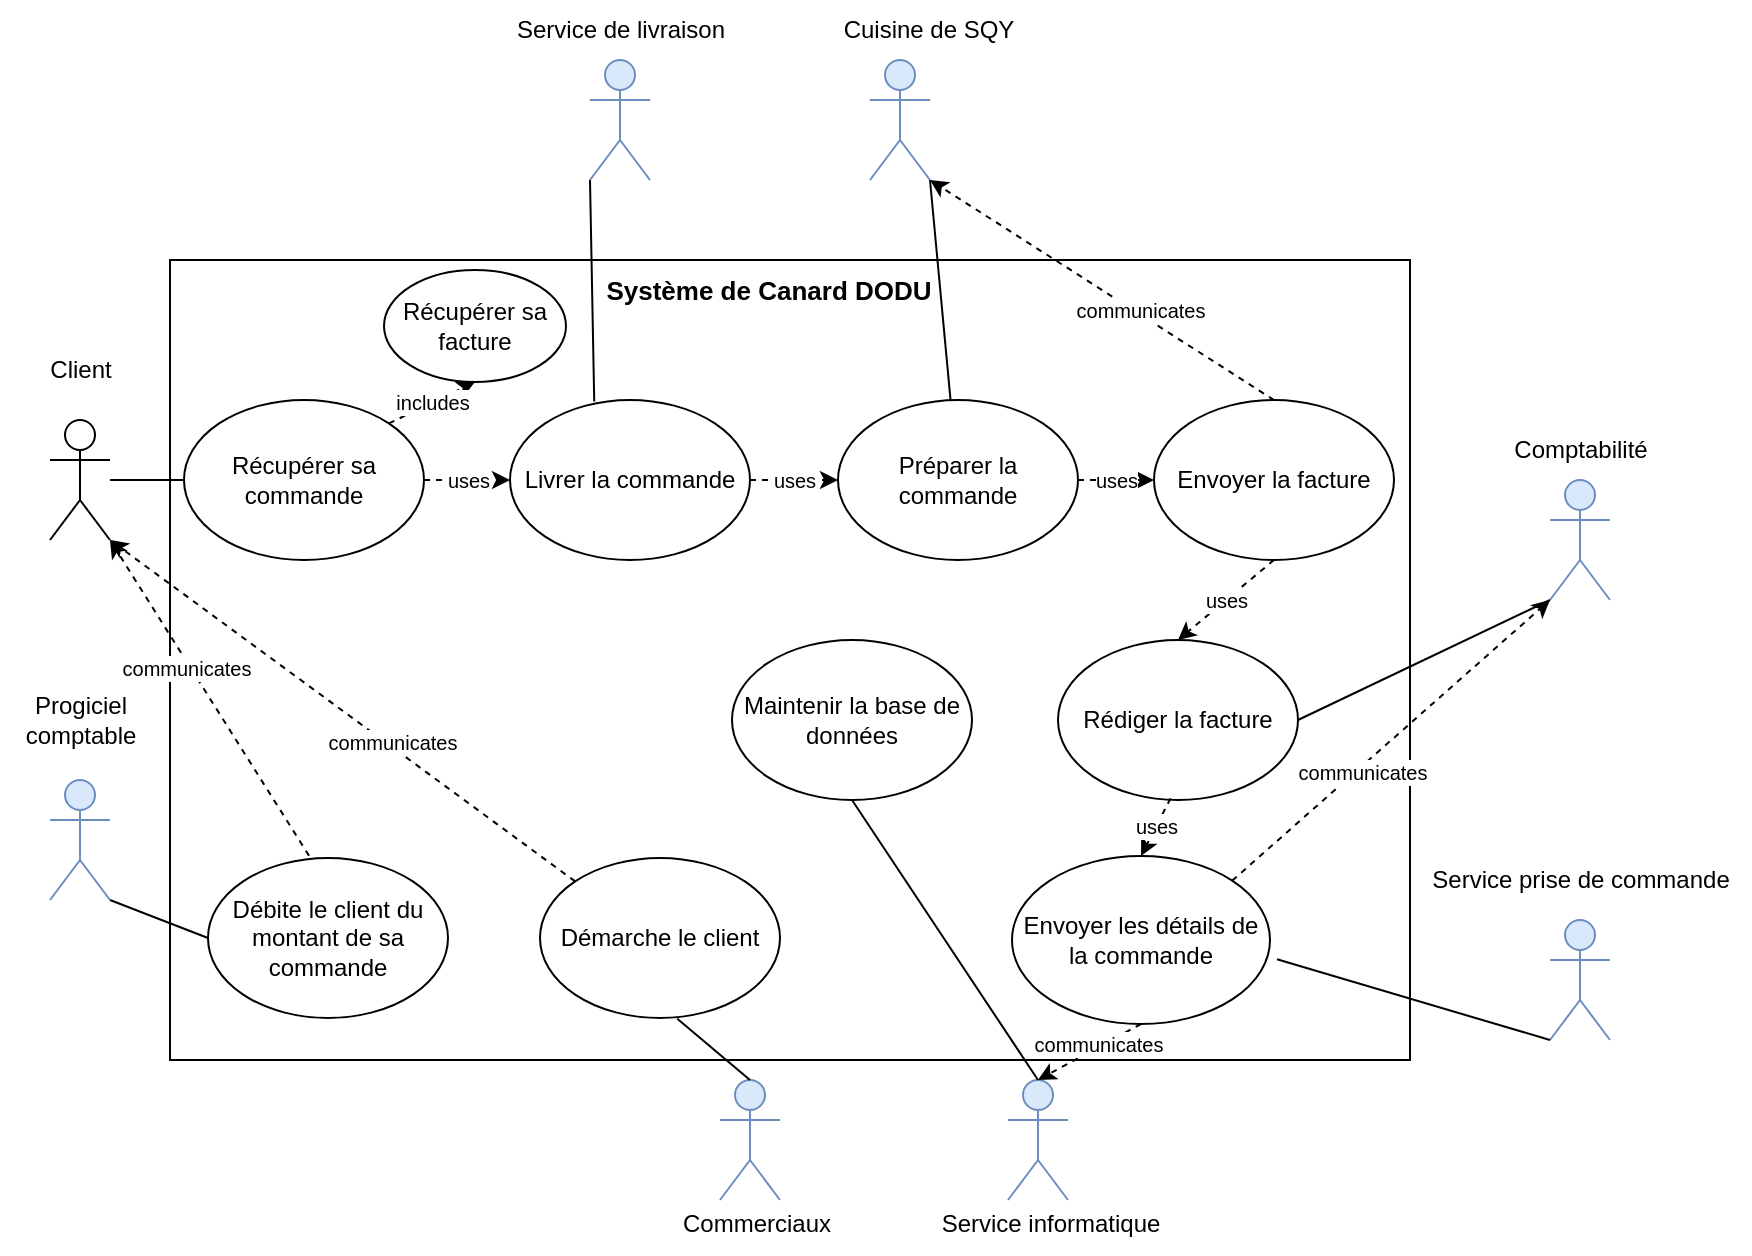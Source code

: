 <mxfile version="21.1.1" type="github">
  <diagram name="Page-1" id="GUmuV8_d1roc_fKv_fhv">
    <mxGraphModel dx="1187" dy="638" grid="0" gridSize="11" guides="1" tooltips="1" connect="1" arrows="1" fold="1" page="1" pageScale="1" pageWidth="1169" pageHeight="1654" math="0" shadow="0">
      <root>
        <mxCell id="0" />
        <mxCell id="1" parent="0" />
        <mxCell id="YfCknLSfjdIPLu3pgu05-3" value="" style="rounded=0;whiteSpace=wrap;html=1;" parent="1" vertex="1">
          <mxGeometry x="210" y="160" width="620" height="400" as="geometry" />
        </mxCell>
        <mxCell id="YfCknLSfjdIPLu3pgu05-1" value="" style="shape=umlActor;verticalLabelPosition=bottom;verticalAlign=top;html=1;outlineConnect=0;" parent="1" vertex="1">
          <mxGeometry x="150" y="240" width="30" height="60" as="geometry" />
        </mxCell>
        <mxCell id="YfCknLSfjdIPLu3pgu05-12" style="edgeStyle=orthogonalEdgeStyle;orthogonalLoop=1;jettySize=auto;html=1;strokeColor=none;rounded=1;" parent="1" source="YfCknLSfjdIPLu3pgu05-5" target="YfCknLSfjdIPLu3pgu05-7" edge="1">
          <mxGeometry relative="1" as="geometry" />
        </mxCell>
        <mxCell id="po1A5LSNfM-hK7pwLFZ9-29" value="&lt;font style=&quot;font-size: 10px;&quot;&gt;uses&lt;/font&gt;" style="edgeStyle=orthogonalEdgeStyle;rounded=0;orthogonalLoop=1;jettySize=auto;html=1;exitX=1;exitY=0.5;exitDx=0;exitDy=0;entryX=0;entryY=0.5;entryDx=0;entryDy=0;dashed=1;" edge="1" parent="1" source="YfCknLSfjdIPLu3pgu05-5" target="YfCknLSfjdIPLu3pgu05-20">
          <mxGeometry relative="1" as="geometry" />
        </mxCell>
        <mxCell id="YfCknLSfjdIPLu3pgu05-5" value="Récupérer sa commande" style="ellipse;whiteSpace=wrap;html=1;" parent="1" vertex="1">
          <mxGeometry x="217" y="230" width="120" height="80" as="geometry" />
        </mxCell>
        <mxCell id="YfCknLSfjdIPLu3pgu05-11" style="edgeStyle=orthogonalEdgeStyle;rounded=0;orthogonalLoop=1;jettySize=auto;html=1;strokeColor=none;" parent="1" source="YfCknLSfjdIPLu3pgu05-7" target="YfCknLSfjdIPLu3pgu05-5" edge="1">
          <mxGeometry relative="1" as="geometry" />
        </mxCell>
        <mxCell id="YfCknLSfjdIPLu3pgu05-7" value="" style="shape=umlActor;verticalLabelPosition=bottom;verticalAlign=top;html=1;outlineConnect=0;fillColor=#dae8fc;strokeColor=#6c8ebf;" parent="1" vertex="1">
          <mxGeometry x="420" y="60" width="30" height="60" as="geometry" />
        </mxCell>
        <mxCell id="YfCknLSfjdIPLu3pgu05-19" value="" style="endArrow=none;html=1;rounded=0;entryX=0;entryY=0.5;entryDx=0;entryDy=0;" parent="1" source="YfCknLSfjdIPLu3pgu05-1" target="YfCknLSfjdIPLu3pgu05-5" edge="1">
          <mxGeometry width="50" height="50" relative="1" as="geometry">
            <mxPoint x="500" y="340" as="sourcePoint" />
            <mxPoint x="550" y="290" as="targetPoint" />
          </mxGeometry>
        </mxCell>
        <mxCell id="po1A5LSNfM-hK7pwLFZ9-5" value="&lt;font style=&quot;font-size: 10px;&quot;&gt;uses&lt;/font&gt;" style="edgeStyle=orthogonalEdgeStyle;rounded=0;orthogonalLoop=1;jettySize=auto;html=1;exitX=1;exitY=0.5;exitDx=0;exitDy=0;dashed=1;" edge="1" parent="1" source="YfCknLSfjdIPLu3pgu05-20" target="YfCknLSfjdIPLu3pgu05-31">
          <mxGeometry relative="1" as="geometry" />
        </mxCell>
        <mxCell id="YfCknLSfjdIPLu3pgu05-20" value="Livrer la commande" style="ellipse;whiteSpace=wrap;html=1;" parent="1" vertex="1">
          <mxGeometry x="380" y="230" width="120" height="80" as="geometry" />
        </mxCell>
        <mxCell id="YfCknLSfjdIPLu3pgu05-29" value="" style="shape=umlActor;verticalLabelPosition=bottom;verticalAlign=top;html=1;outlineConnect=0;fillColor=#dae8fc;strokeColor=#6c8ebf;" parent="1" vertex="1">
          <mxGeometry x="560" y="60" width="30" height="60" as="geometry" />
        </mxCell>
        <mxCell id="YfCknLSfjdIPLu3pgu05-36" value="&lt;blockquote style=&quot;margin: 0 0 0 40px; border: none; padding: 0px;&quot;&gt;&lt;div style=&quot;&quot;&gt;&lt;br&gt;&lt;/div&gt;&lt;/blockquote&gt;" style="shape=umlActor;verticalLabelPosition=bottom;verticalAlign=top;html=1;outlineConnect=0;fillColor=#dae8fc;strokeColor=#6c8ebf;align=center;" parent="1" vertex="1">
          <mxGeometry x="900" y="270" width="30" height="60" as="geometry" />
        </mxCell>
        <mxCell id="YfCknLSfjdIPLu3pgu05-38" value="" style="endArrow=none;html=1;rounded=0;entryX=0.351;entryY=0.009;entryDx=0;entryDy=0;entryPerimeter=0;textOpacity=50;exitX=0;exitY=1;exitDx=0;exitDy=0;exitPerimeter=0;" parent="1" source="YfCknLSfjdIPLu3pgu05-7" target="YfCknLSfjdIPLu3pgu05-20" edge="1">
          <mxGeometry width="50" height="50" relative="1" as="geometry">
            <mxPoint x="500" y="400" as="sourcePoint" />
            <mxPoint x="500" y="240" as="targetPoint" />
          </mxGeometry>
        </mxCell>
        <mxCell id="YfCknLSfjdIPLu3pgu05-39" value="" style="endArrow=none;html=1;rounded=0;textOpacity=50;exitX=1;exitY=1;exitDx=0;exitDy=0;exitPerimeter=0;" parent="1" source="YfCknLSfjdIPLu3pgu05-29" target="YfCknLSfjdIPLu3pgu05-31" edge="1">
          <mxGeometry width="50" height="50" relative="1" as="geometry">
            <mxPoint x="650" y="120" as="sourcePoint" />
            <mxPoint x="716" y="235" as="targetPoint" />
          </mxGeometry>
        </mxCell>
        <mxCell id="YfCknLSfjdIPLu3pgu05-41" value="Rédiger la facture" style="ellipse;whiteSpace=wrap;html=1;" parent="1" vertex="1">
          <mxGeometry x="654" y="350" width="120" height="80" as="geometry" />
        </mxCell>
        <mxCell id="YfCknLSfjdIPLu3pgu05-47" value="" style="endArrow=none;html=1;rounded=0;entryX=1;entryY=0.5;entryDx=0;entryDy=0;exitX=0;exitY=1;exitDx=0;exitDy=0;exitPerimeter=0;" parent="1" source="YfCknLSfjdIPLu3pgu05-36" target="YfCknLSfjdIPLu3pgu05-41" edge="1">
          <mxGeometry width="50" height="50" relative="1" as="geometry">
            <mxPoint x="500" y="310" as="sourcePoint" />
            <mxPoint x="550" y="260" as="targetPoint" />
          </mxGeometry>
        </mxCell>
        <mxCell id="YfCknLSfjdIPLu3pgu05-48" value="Service de livraison" style="text;html=1;align=center;verticalAlign=middle;resizable=0;points=[];autosize=1;strokeColor=none;fillColor=none;" parent="1" vertex="1">
          <mxGeometry x="370" y="30" width="130" height="30" as="geometry" />
        </mxCell>
        <mxCell id="YfCknLSfjdIPLu3pgu05-49" value="Client" style="text;html=1;align=center;verticalAlign=middle;resizable=0;points=[];autosize=1;strokeColor=none;fillColor=none;" parent="1" vertex="1">
          <mxGeometry x="140" y="200" width="50" height="30" as="geometry" />
        </mxCell>
        <mxCell id="YfCknLSfjdIPLu3pgu05-50" value="Cuisine de SQY" style="text;html=1;align=center;verticalAlign=middle;resizable=0;points=[];autosize=1;strokeColor=none;fillColor=none;" parent="1" vertex="1">
          <mxGeometry x="534" y="30" width="110" height="30" as="geometry" />
        </mxCell>
        <mxCell id="YfCknLSfjdIPLu3pgu05-51" value="Comptabilité" style="text;html=1;align=center;verticalAlign=middle;resizable=0;points=[];autosize=1;strokeColor=none;fillColor=none;" parent="1" vertex="1">
          <mxGeometry x="870" y="240" width="90" height="30" as="geometry" />
        </mxCell>
        <mxCell id="YfCknLSfjdIPLu3pgu05-53" value="Progiciel&lt;br&gt;comptable" style="text;html=1;align=center;verticalAlign=middle;resizable=0;points=[];autosize=1;strokeColor=none;fillColor=none;" parent="1" vertex="1">
          <mxGeometry x="125" y="370" width="80" height="40" as="geometry" />
        </mxCell>
        <mxCell id="YfCknLSfjdIPLu3pgu05-54" value="" style="endArrow=none;html=1;rounded=0;exitX=1;exitY=1;exitDx=0;exitDy=0;exitPerimeter=0;entryX=0;entryY=0.5;entryDx=0;entryDy=0;" parent="1" source="YfCknLSfjdIPLu3pgu05-62" target="YfCknLSfjdIPLu3pgu05-55" edge="1">
          <mxGeometry width="50" height="50" relative="1" as="geometry">
            <mxPoint x="240" y="650" as="sourcePoint" />
            <mxPoint x="550" y="260" as="targetPoint" />
          </mxGeometry>
        </mxCell>
        <mxCell id="YfCknLSfjdIPLu3pgu05-55" value="Débite le client du montant de sa commande" style="ellipse;whiteSpace=wrap;html=1;" parent="1" vertex="1">
          <mxGeometry x="229" y="459" width="120" height="80" as="geometry" />
        </mxCell>
        <mxCell id="YfCknLSfjdIPLu3pgu05-57" value="&lt;blockquote style=&quot;margin: 0 0 0 40px; border: none; padding: 0px;&quot;&gt;&lt;div style=&quot;&quot;&gt;&lt;br&gt;&lt;/div&gt;&lt;/blockquote&gt;" style="shape=umlActor;verticalLabelPosition=bottom;verticalAlign=top;html=1;outlineConnect=0;fillColor=#dae8fc;strokeColor=#6c8ebf;align=center;" parent="1" vertex="1">
          <mxGeometry x="900" y="490" width="30" height="60" as="geometry" />
        </mxCell>
        <mxCell id="YfCknLSfjdIPLu3pgu05-58" value="Envoyer les détails de la commande" style="ellipse;whiteSpace=wrap;html=1;" parent="1" vertex="1">
          <mxGeometry x="631" y="458" width="129" height="84" as="geometry" />
        </mxCell>
        <mxCell id="YfCknLSfjdIPLu3pgu05-61" value="Service prise de commande" style="text;html=1;align=center;verticalAlign=middle;resizable=0;points=[];autosize=1;strokeColor=none;fillColor=none;" parent="1" vertex="1">
          <mxGeometry x="830" y="455" width="170" height="30" as="geometry" />
        </mxCell>
        <mxCell id="YfCknLSfjdIPLu3pgu05-62" value="&lt;blockquote style=&quot;margin: 0 0 0 40px; border: none; padding: 0px;&quot;&gt;&lt;div style=&quot;&quot;&gt;&lt;br&gt;&lt;/div&gt;&lt;/blockquote&gt;" style="shape=umlActor;verticalLabelPosition=bottom;verticalAlign=top;html=1;outlineConnect=0;fillColor=#dae8fc;strokeColor=#6c8ebf;align=center;" parent="1" vertex="1">
          <mxGeometry x="150" y="420" width="30" height="60" as="geometry" />
        </mxCell>
        <mxCell id="YfCknLSfjdIPLu3pgu05-65" value="" style="endArrow=none;html=1;rounded=0;entryX=1.027;entryY=0.615;entryDx=0;entryDy=0;entryPerimeter=0;exitX=0;exitY=1;exitDx=0;exitDy=0;exitPerimeter=0;" parent="1" source="YfCknLSfjdIPLu3pgu05-57" target="YfCknLSfjdIPLu3pgu05-58" edge="1">
          <mxGeometry width="50" height="50" relative="1" as="geometry">
            <mxPoint x="500" y="430" as="sourcePoint" />
            <mxPoint x="550" y="380" as="targetPoint" />
          </mxGeometry>
        </mxCell>
        <mxCell id="YfCknLSfjdIPLu3pgu05-67" value="&lt;blockquote style=&quot;margin: 0 0 0 40px; border: none; padding: 0px;&quot;&gt;&lt;div style=&quot;&quot;&gt;&lt;br&gt;&lt;/div&gt;&lt;/blockquote&gt;" style="shape=umlActor;verticalLabelPosition=bottom;verticalAlign=top;html=1;outlineConnect=0;fillColor=#dae8fc;strokeColor=#6c8ebf;align=center;" parent="1" vertex="1">
          <mxGeometry x="629" y="570" width="30" height="60" as="geometry" />
        </mxCell>
        <mxCell id="YfCknLSfjdIPLu3pgu05-68" value="Service informatique&lt;br&gt;" style="text;html=1;align=center;verticalAlign=middle;resizable=0;points=[];autosize=1;strokeColor=none;fillColor=none;" parent="1" vertex="1">
          <mxGeometry x="585" y="627" width="130" height="30" as="geometry" />
        </mxCell>
        <mxCell id="YfCknLSfjdIPLu3pgu05-71" value="&lt;blockquote style=&quot;margin: 0 0 0 40px; border: none; padding: 0px;&quot;&gt;&lt;div style=&quot;&quot;&gt;&lt;br&gt;&lt;/div&gt;&lt;/blockquote&gt;" style="shape=umlActor;verticalLabelPosition=bottom;verticalAlign=top;html=1;outlineConnect=0;fillColor=#dae8fc;strokeColor=#6c8ebf;align=center;" parent="1" vertex="1">
          <mxGeometry x="485" y="570" width="30" height="60" as="geometry" />
        </mxCell>
        <mxCell id="YfCknLSfjdIPLu3pgu05-72" value="Commerciaux" style="text;html=1;align=center;verticalAlign=middle;resizable=0;points=[];autosize=1;strokeColor=none;fillColor=none;" parent="1" vertex="1">
          <mxGeometry x="453" y="627" width="100" height="30" as="geometry" />
        </mxCell>
        <mxCell id="YfCknLSfjdIPLu3pgu05-77" value="Démarche le client" style="ellipse;whiteSpace=wrap;html=1;" parent="1" vertex="1">
          <mxGeometry x="395" y="459" width="120" height="80" as="geometry" />
        </mxCell>
        <mxCell id="YfCknLSfjdIPLu3pgu05-78" value="" style="endArrow=none;html=1;rounded=0;exitX=0.572;exitY=1.005;exitDx=0;exitDy=0;exitPerimeter=0;entryX=0.5;entryY=0;entryDx=0;entryDy=0;entryPerimeter=0;" parent="1" source="YfCknLSfjdIPLu3pgu05-77" target="YfCknLSfjdIPLu3pgu05-71" edge="1">
          <mxGeometry width="50" height="50" relative="1" as="geometry">
            <mxPoint x="500" y="450" as="sourcePoint" />
            <mxPoint x="550" y="400" as="targetPoint" />
          </mxGeometry>
        </mxCell>
        <mxCell id="po1A5LSNfM-hK7pwLFZ9-7" value="&lt;font style=&quot;font-size: 10px;&quot;&gt;uses&lt;/font&gt;" style="orthogonalLoop=1;jettySize=auto;html=1;exitX=0.469;exitY=0.99;exitDx=0;exitDy=0;dashed=1;exitPerimeter=0;entryX=0.5;entryY=0;entryDx=0;entryDy=0;rounded=0;" edge="1" parent="1" source="YfCknLSfjdIPLu3pgu05-41" target="YfCknLSfjdIPLu3pgu05-58">
          <mxGeometry x="-0.012" relative="1" as="geometry">
            <mxPoint x="716" y="323" as="sourcePoint" />
            <mxPoint x="716" y="359" as="targetPoint" />
            <mxPoint as="offset" />
          </mxGeometry>
        </mxCell>
        <mxCell id="po1A5LSNfM-hK7pwLFZ9-10" style="rounded=0;orthogonalLoop=1;jettySize=auto;html=1;exitX=0;exitY=0;exitDx=0;exitDy=0;entryX=1;entryY=1;entryDx=0;entryDy=0;entryPerimeter=0;dashed=1;" edge="1" parent="1" source="YfCknLSfjdIPLu3pgu05-77" target="YfCknLSfjdIPLu3pgu05-1">
          <mxGeometry relative="1" as="geometry">
            <mxPoint x="669" y="373" as="sourcePoint" />
            <mxPoint x="601" y="131" as="targetPoint" />
          </mxGeometry>
        </mxCell>
        <mxCell id="po1A5LSNfM-hK7pwLFZ9-14" value="&lt;font style=&quot;font-size: 10px;&quot;&gt;communicates&lt;/font&gt;" style="edgeLabel;html=1;align=center;verticalAlign=middle;resizable=0;points=[];" vertex="1" connectable="0" parent="po1A5LSNfM-hK7pwLFZ9-10">
          <mxGeometry x="-0.202" y="-2" relative="1" as="geometry">
            <mxPoint as="offset" />
          </mxGeometry>
        </mxCell>
        <mxCell id="po1A5LSNfM-hK7pwLFZ9-12" style="rounded=0;orthogonalLoop=1;jettySize=auto;html=1;exitX=0.421;exitY=-0.014;exitDx=0;exitDy=0;entryX=1;entryY=1;entryDx=0;entryDy=0;entryPerimeter=0;dashed=1;exitPerimeter=0;" edge="1" parent="1" source="YfCknLSfjdIPLu3pgu05-55" target="YfCknLSfjdIPLu3pgu05-1">
          <mxGeometry relative="1" as="geometry">
            <mxPoint x="680" y="384" as="sourcePoint" />
            <mxPoint x="612" y="142" as="targetPoint" />
          </mxGeometry>
        </mxCell>
        <mxCell id="po1A5LSNfM-hK7pwLFZ9-13" value="&lt;font style=&quot;font-size: 10px;&quot;&gt;communicates&lt;/font&gt;" style="edgeLabel;html=1;align=center;verticalAlign=middle;resizable=0;points=[];" vertex="1" connectable="0" parent="po1A5LSNfM-hK7pwLFZ9-12">
          <mxGeometry x="0.2" y="2" relative="1" as="geometry">
            <mxPoint as="offset" />
          </mxGeometry>
        </mxCell>
        <mxCell id="po1A5LSNfM-hK7pwLFZ9-15" style="rounded=0;orthogonalLoop=1;jettySize=auto;html=1;exitX=0.5;exitY=1;exitDx=0;exitDy=0;dashed=1;entryX=0.5;entryY=0;entryDx=0;entryDy=0;entryPerimeter=0;" edge="1" parent="1" source="YfCknLSfjdIPLu3pgu05-58" target="YfCknLSfjdIPLu3pgu05-67">
          <mxGeometry relative="1" as="geometry">
            <mxPoint x="491" y="411" as="sourcePoint" />
            <mxPoint x="659" y="590" as="targetPoint" />
          </mxGeometry>
        </mxCell>
        <mxCell id="po1A5LSNfM-hK7pwLFZ9-16" value="&lt;font style=&quot;font-size: 10px;&quot;&gt;communicates&lt;/font&gt;" style="edgeLabel;html=1;align=center;verticalAlign=middle;resizable=0;points=[];" vertex="1" connectable="0" parent="po1A5LSNfM-hK7pwLFZ9-15">
          <mxGeometry x="-0.202" y="-2" relative="1" as="geometry">
            <mxPoint as="offset" />
          </mxGeometry>
        </mxCell>
        <mxCell id="po1A5LSNfM-hK7pwLFZ9-19" value="Maintenir la base de données" style="ellipse;whiteSpace=wrap;html=1;" vertex="1" parent="1">
          <mxGeometry x="491" y="350" width="120" height="80" as="geometry" />
        </mxCell>
        <mxCell id="po1A5LSNfM-hK7pwLFZ9-20" value="" style="endArrow=none;html=1;rounded=0;exitX=0.5;exitY=1;exitDx=0;exitDy=0;entryX=0.5;entryY=0;entryDx=0;entryDy=0;entryPerimeter=0;" edge="1" parent="1" source="po1A5LSNfM-hK7pwLFZ9-19" target="YfCknLSfjdIPLu3pgu05-67">
          <mxGeometry width="50" height="50" relative="1" as="geometry">
            <mxPoint x="500" y="394" as="sourcePoint" />
            <mxPoint x="550" y="344" as="targetPoint" />
          </mxGeometry>
        </mxCell>
        <mxCell id="YfCknLSfjdIPLu3pgu05-31" value="Préparer la commande" style="ellipse;whiteSpace=wrap;html=1;" parent="1" vertex="1">
          <mxGeometry x="544" y="230" width="120" height="80" as="geometry" />
        </mxCell>
        <mxCell id="po1A5LSNfM-hK7pwLFZ9-24" value="Envoyer la facture" style="ellipse;whiteSpace=wrap;html=1;" vertex="1" parent="1">
          <mxGeometry x="702" y="230" width="120" height="80" as="geometry" />
        </mxCell>
        <mxCell id="po1A5LSNfM-hK7pwLFZ9-25" value="&lt;font style=&quot;font-size: 10px;&quot;&gt;uses&lt;/font&gt;" style="rounded=0;orthogonalLoop=1;jettySize=auto;html=1;exitX=0.5;exitY=1;exitDx=0;exitDy=0;dashed=1;entryX=0.5;entryY=0;entryDx=0;entryDy=0;" edge="1" parent="1" source="po1A5LSNfM-hK7pwLFZ9-24" target="YfCknLSfjdIPLu3pgu05-41">
          <mxGeometry relative="1" as="geometry">
            <mxPoint x="524" y="281" as="sourcePoint" />
            <mxPoint x="571" y="281" as="targetPoint" />
          </mxGeometry>
        </mxCell>
        <mxCell id="po1A5LSNfM-hK7pwLFZ9-26" style="rounded=0;orthogonalLoop=1;jettySize=auto;html=1;exitX=0.5;exitY=0;exitDx=0;exitDy=0;entryX=1;entryY=1;entryDx=0;entryDy=0;entryPerimeter=0;dashed=1;" edge="1" parent="1" source="po1A5LSNfM-hK7pwLFZ9-24" target="YfCknLSfjdIPLu3pgu05-29">
          <mxGeometry relative="1" as="geometry">
            <mxPoint x="424" y="482" as="sourcePoint" />
            <mxPoint x="191" y="311" as="targetPoint" />
          </mxGeometry>
        </mxCell>
        <mxCell id="po1A5LSNfM-hK7pwLFZ9-27" value="&lt;font style=&quot;font-size: 10px;&quot;&gt;communicates&lt;/font&gt;" style="edgeLabel;html=1;align=center;verticalAlign=middle;resizable=0;points=[];" vertex="1" connectable="0" parent="po1A5LSNfM-hK7pwLFZ9-26">
          <mxGeometry x="-0.202" y="-2" relative="1" as="geometry">
            <mxPoint as="offset" />
          </mxGeometry>
        </mxCell>
        <mxCell id="po1A5LSNfM-hK7pwLFZ9-28" value="&lt;font style=&quot;font-size: 10px;&quot;&gt;uses&lt;/font&gt;" style="edgeStyle=orthogonalEdgeStyle;rounded=0;orthogonalLoop=1;jettySize=auto;html=1;dashed=1;entryX=0;entryY=0.5;entryDx=0;entryDy=0;exitX=1;exitY=0.5;exitDx=0;exitDy=0;" edge="1" parent="1" source="YfCknLSfjdIPLu3pgu05-31" target="po1A5LSNfM-hK7pwLFZ9-24">
          <mxGeometry relative="1" as="geometry">
            <mxPoint x="680" y="270" as="sourcePoint" />
            <mxPoint x="571" y="281" as="targetPoint" />
          </mxGeometry>
        </mxCell>
        <mxCell id="po1A5LSNfM-hK7pwLFZ9-30" style="rounded=0;orthogonalLoop=1;jettySize=auto;html=1;exitX=1;exitY=0;exitDx=0;exitDy=0;entryX=0;entryY=1;entryDx=0;entryDy=0;entryPerimeter=0;dashed=1;" edge="1" parent="1" source="YfCknLSfjdIPLu3pgu05-58" target="YfCknLSfjdIPLu3pgu05-36">
          <mxGeometry relative="1" as="geometry">
            <mxPoint x="773" y="241" as="sourcePoint" />
            <mxPoint x="601" y="131" as="targetPoint" />
          </mxGeometry>
        </mxCell>
        <mxCell id="po1A5LSNfM-hK7pwLFZ9-31" value="&lt;font style=&quot;font-size: 10px;&quot;&gt;communicates&lt;/font&gt;" style="edgeLabel;html=1;align=center;verticalAlign=middle;resizable=0;points=[];" vertex="1" connectable="0" parent="po1A5LSNfM-hK7pwLFZ9-30">
          <mxGeometry x="-0.202" y="-2" relative="1" as="geometry">
            <mxPoint as="offset" />
          </mxGeometry>
        </mxCell>
        <mxCell id="po1A5LSNfM-hK7pwLFZ9-33" value="Récupérer sa facture" style="ellipse;whiteSpace=wrap;html=1;" vertex="1" parent="1">
          <mxGeometry x="317" y="165" width="91" height="56" as="geometry" />
        </mxCell>
        <mxCell id="po1A5LSNfM-hK7pwLFZ9-35" value="&lt;font style=&quot;font-size: 10px;&quot;&gt;includes&lt;/font&gt;" style="rounded=0;orthogonalLoop=1;jettySize=auto;html=1;exitX=1;exitY=0;exitDx=0;exitDy=0;entryX=0.5;entryY=1;entryDx=0;entryDy=0;dashed=1;" edge="1" parent="1" source="YfCknLSfjdIPLu3pgu05-5" target="po1A5LSNfM-hK7pwLFZ9-33">
          <mxGeometry relative="1" as="geometry">
            <mxPoint x="348" y="281" as="sourcePoint" />
            <mxPoint x="391" y="281" as="targetPoint" />
          </mxGeometry>
        </mxCell>
        <mxCell id="po1A5LSNfM-hK7pwLFZ9-36" value="&lt;b&gt;&lt;font style=&quot;font-size: 13px;&quot;&gt;Système de Canard DODU&lt;/font&gt;&lt;/b&gt;" style="text;html=1;align=center;verticalAlign=middle;resizable=0;points=[];autosize=1;strokeColor=none;fillColor=none;" vertex="1" parent="1">
          <mxGeometry x="418" y="161" width="181" height="28" as="geometry" />
        </mxCell>
      </root>
    </mxGraphModel>
  </diagram>
</mxfile>
